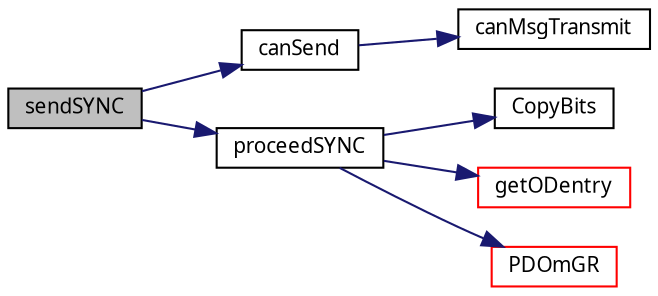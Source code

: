 digraph G
{
  edge [fontname="FreeSans.ttf",fontsize=10,labelfontname="FreeSans.ttf",labelfontsize=10];
  node [fontname="FreeSans.ttf",fontsize=10,shape=record];
  rankdir=LR;
  Node1 [label="sendSYNC",height=0.2,width=0.4,color="black", fillcolor="grey75", style="filled" fontcolor="black"];
  Node1 -> Node2 [color="midnightblue",fontsize=10,style="solid",fontname="FreeSans.ttf"];
  Node2 [label="canSend",height=0.2,width=0.4,color="black", fillcolor="white", style="filled",URL="$canOpenDriver_8c.html#b57b4b3c000e9f61135175495e874977"];
  Node2 -> Node3 [color="midnightblue",fontsize=10,style="solid",fontname="FreeSans.ttf"];
  Node3 [label="canMsgTransmit",height=0.2,width=0.4,color="black", fillcolor="white", style="filled",URL="$canOpenDriver_8c.html#2f2d1ed55cfd9d7f85883f8d70d318ba"];
  Node1 -> Node4 [color="midnightblue",fontsize=10,style="solid",fontname="FreeSans.ttf"];
  Node4 [label="proceedSYNC",height=0.2,width=0.4,color="black", fillcolor="white", style="filled",URL="$sync_8c.html#80cadcba23dc859db8a8d3f52789d6d1"];
  Node4 -> Node5 [color="midnightblue",fontsize=10,style="solid",fontname="FreeSans.ttf"];
  Node5 [label="CopyBits",height=0.2,width=0.4,color="black", fillcolor="white", style="filled",URL="$pdo_8c.html#e468510c9f77f502207d961d26389918"];
  Node4 -> Node6 [color="midnightblue",fontsize=10,style="solid",fontname="FreeSans.ttf"];
  Node6 [label="getODentry",height=0.2,width=0.4,color="red", fillcolor="white", style="filled",URL="$objacces_8c.html#39c263a4bc5d2d824fefe22fdb4c2dac"];
  Node4 -> Node7 [color="midnightblue",fontsize=10,style="solid",fontname="FreeSans.ttf"];
  Node7 [label="PDOmGR",height=0.2,width=0.4,color="red", fillcolor="white", style="filled",URL="$pdo_8c.html#298b8291fa35cca22264cf8a70bf138a"];
}
